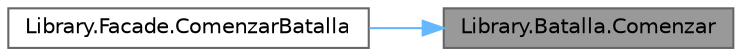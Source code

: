 digraph "Library.Batalla.Comenzar"
{
 // INTERACTIVE_SVG=YES
 // LATEX_PDF_SIZE
  bgcolor="transparent";
  edge [fontname=Helvetica,fontsize=10,labelfontname=Helvetica,labelfontsize=10];
  node [fontname=Helvetica,fontsize=10,shape=box,height=0.2,width=0.4];
  rankdir="RL";
  Node1 [id="Node000001",label="Library.Batalla.Comenzar",height=0.2,width=0.4,color="gray40", fillcolor="grey60", style="filled", fontcolor="black",tooltip="Da comienzo a una batalla."];
  Node1 -> Node2 [id="edge1_Node000001_Node000002",dir="back",color="steelblue1",style="solid",tooltip=" "];
  Node2 [id="Node000002",label="Library.Facade.ComenzarBatalla",height=0.2,width=0.4,color="grey40", fillcolor="white", style="filled",URL="$classLibrary_1_1Facade.html#ae0cdcedb7478fa457921c5301fb4d509",tooltip="Se encarga de crear una instancia de batalla y darle comienzo."];
}
